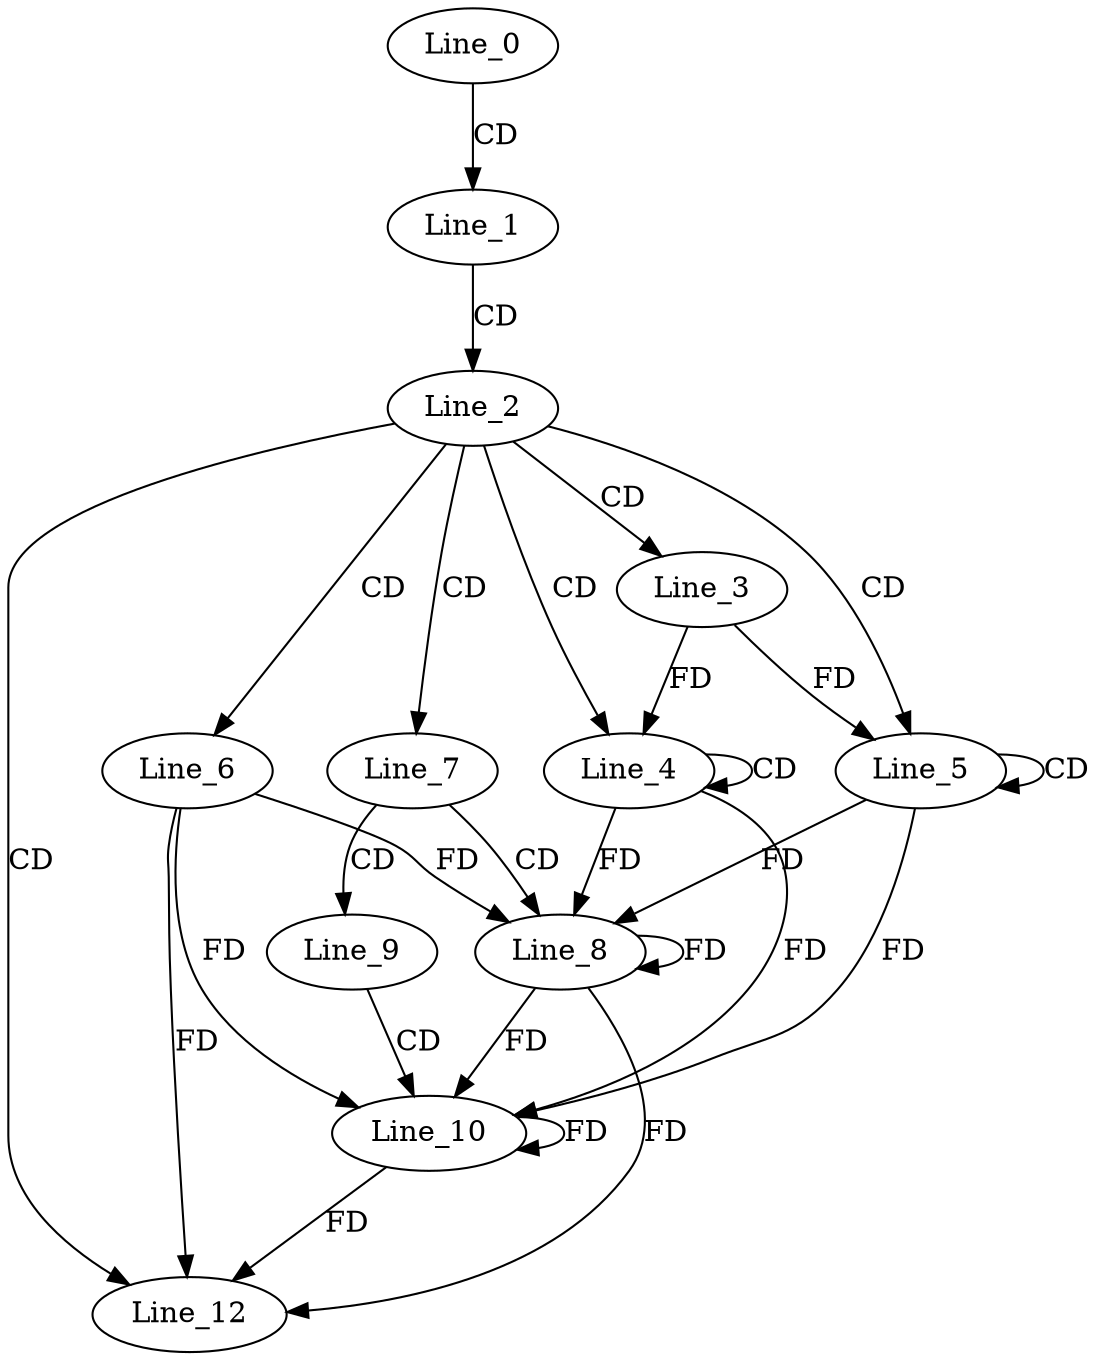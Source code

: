 digraph G {
  Line_0;
  Line_1;
  Line_2;
  Line_3;
  Line_4;
  Line_4;
  Line_5;
  Line_5;
  Line_6;
  Line_7;
  Line_8;
  Line_9;
  Line_10;
  Line_12;
  Line_0 -> Line_1 [ label="CD" ];
  Line_1 -> Line_2 [ label="CD" ];
  Line_2 -> Line_3 [ label="CD" ];
  Line_2 -> Line_4 [ label="CD" ];
  Line_4 -> Line_4 [ label="CD" ];
  Line_3 -> Line_4 [ label="FD" ];
  Line_2 -> Line_5 [ label="CD" ];
  Line_5 -> Line_5 [ label="CD" ];
  Line_3 -> Line_5 [ label="FD" ];
  Line_2 -> Line_6 [ label="CD" ];
  Line_2 -> Line_7 [ label="CD" ];
  Line_7 -> Line_8 [ label="CD" ];
  Line_6 -> Line_8 [ label="FD" ];
  Line_8 -> Line_8 [ label="FD" ];
  Line_4 -> Line_8 [ label="FD" ];
  Line_5 -> Line_8 [ label="FD" ];
  Line_7 -> Line_9 [ label="CD" ];
  Line_9 -> Line_10 [ label="CD" ];
  Line_6 -> Line_10 [ label="FD" ];
  Line_8 -> Line_10 [ label="FD" ];
  Line_10 -> Line_10 [ label="FD" ];
  Line_4 -> Line_10 [ label="FD" ];
  Line_5 -> Line_10 [ label="FD" ];
  Line_2 -> Line_12 [ label="CD" ];
  Line_6 -> Line_12 [ label="FD" ];
  Line_8 -> Line_12 [ label="FD" ];
  Line_10 -> Line_12 [ label="FD" ];
}
